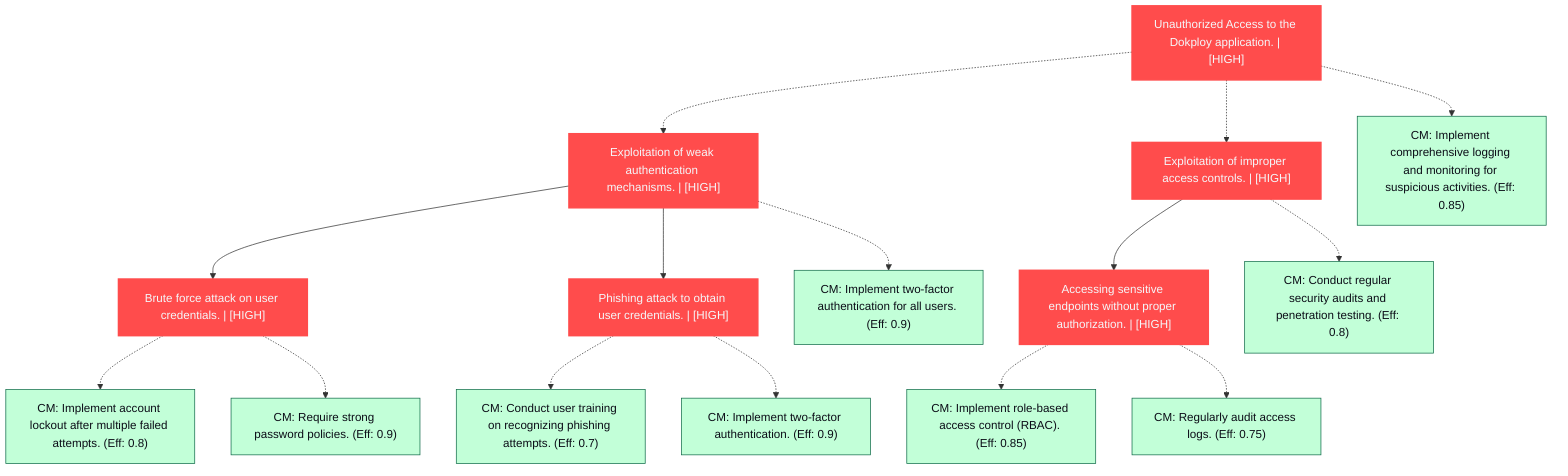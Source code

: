 graph TB
  node_01K64M8FEMME26TVR14ZKVECAJ["Unauthorized Access to the Dokploy application. | [HIGH]"]:::highRisk
  node_01K64M9FEMME26TVR14ZKVECAJ["Exploitation of weak authentication mechanisms. | [HIGH]"]:::highRisk
  node_01K64M10FEMME26TVR14ZKVECAJ["Brute force attack on user credentials. | [HIGH]"]:::highRisk
  node_01K64M10FEMME26TVR14ZKVECAJ_cm_0["CM: Implement account lockout after multiple failed attempts. (Eff: 0.8)"]:::countermeasure
  node_01K64M10FEMME26TVR14ZKVECAJ_cm_1["CM: Require strong password policies. (Eff: 0.9)"]:::countermeasure
  node_01K64M11FEMME26TVR14ZKVECAJ["Phishing attack to obtain user credentials. | [HIGH]"]:::highRisk
  node_01K64M11FEMME26TVR14ZKVECAJ_cm_0["CM: Conduct user training on recognizing phishing attempts. (Eff: 0.7)"]:::countermeasure
  node_01K64M11FEMME26TVR14ZKVECAJ_cm_1["CM: Implement two-factor authentication. (Eff: 0.9)"]:::countermeasure
  node_01K64M9FEMME26TVR14ZKVECAJ_cm_0["CM: Implement two-factor authentication for all users. (Eff: 0.9)"]:::countermeasure
  node_01K64M12FEMME26TVR14ZKVECAJ["Exploitation of improper access controls. | [HIGH]"]:::highRisk
  node_01K64M13FEMME26TVR14ZKVECAJ["Accessing sensitive endpoints without proper authorization. | [HIGH]"]:::highRisk
  node_01K64M13FEMME26TVR14ZKVECAJ_cm_0["CM: Implement role-based access control (RBAC). (Eff: 0.85)"]:::countermeasure
  node_01K64M13FEMME26TVR14ZKVECAJ_cm_1["CM: Regularly audit access logs. (Eff: 0.75)"]:::countermeasure
  node_01K64M12FEMME26TVR14ZKVECAJ_cm_0["CM: Conduct regular security audits and penetration testing. (Eff: 0.8)"]:::countermeasure
  node_01K64M8FEMME26TVR14ZKVECAJ_cm_0["CM: Implement comprehensive logging and monitoring for suspicious activities. (Eff: 0.85)"]:::countermeasure

  node_01K64M8FEMME26TVR14ZKVECAJ -.-> node_01K64M9FEMME26TVR14ZKVECAJ
  node_01K64M9FEMME26TVR14ZKVECAJ --> node_01K64M10FEMME26TVR14ZKVECAJ
  node_01K64M10FEMME26TVR14ZKVECAJ -.-> node_01K64M10FEMME26TVR14ZKVECAJ_cm_0
  node_01K64M10FEMME26TVR14ZKVECAJ -.-> node_01K64M10FEMME26TVR14ZKVECAJ_cm_1
  node_01K64M9FEMME26TVR14ZKVECAJ --> node_01K64M11FEMME26TVR14ZKVECAJ
  node_01K64M11FEMME26TVR14ZKVECAJ -.-> node_01K64M11FEMME26TVR14ZKVECAJ_cm_0
  node_01K64M11FEMME26TVR14ZKVECAJ -.-> node_01K64M11FEMME26TVR14ZKVECAJ_cm_1
  node_01K64M9FEMME26TVR14ZKVECAJ -.-> node_01K64M9FEMME26TVR14ZKVECAJ_cm_0
  node_01K64M8FEMME26TVR14ZKVECAJ -.-> node_01K64M12FEMME26TVR14ZKVECAJ
  node_01K64M12FEMME26TVR14ZKVECAJ --> node_01K64M13FEMME26TVR14ZKVECAJ
  node_01K64M13FEMME26TVR14ZKVECAJ -.-> node_01K64M13FEMME26TVR14ZKVECAJ_cm_0
  node_01K64M13FEMME26TVR14ZKVECAJ -.-> node_01K64M13FEMME26TVR14ZKVECAJ_cm_1
  node_01K64M12FEMME26TVR14ZKVECAJ -.-> node_01K64M12FEMME26TVR14ZKVECAJ_cm_0
  node_01K64M8FEMME26TVR14ZKVECAJ -.-> node_01K64M8FEMME26TVR14ZKVECAJ_cm_0

  classDef andNode fill:#FF4C4C,stroke:#FF4C4C,stroke-width:2px,color:#F5F7FA
  classDef orNode fill:#36FF8F,stroke:#36FF8F,stroke-width:2px,color:#0B0D17
  classDef leafNode fill:#29ABE2,stroke:#29ABE2,stroke-width:2px,color:#F5F7FA
  classDef highRisk fill:#FF4C4C,color:#F5F7FA,stroke:#FF4C4C,stroke-width:2px
  classDef mediumRisk fill:#FFD300,stroke:#FFD300,stroke-width:1px,color:#0B0D17
  classDef lowRisk fill:#FFF2B3,stroke:#FFF2B3,stroke-width:1px,color:#0B0D17
  classDef countermeasure fill:#C2FFD8,stroke:#106B49,stroke-width:1px,color:#0B0D17
  classDef reference fill:#A259FF,stroke:#c3a4ff,stroke-width:1px,stroke-dasharray:3 3,color:#F5F7FA
  classDef mitreNode stroke-dasharray:5 5
  classDef note fill:#ffffcc,stroke:#ffcc00,stroke-width:2px,stroke-dasharray:5 5